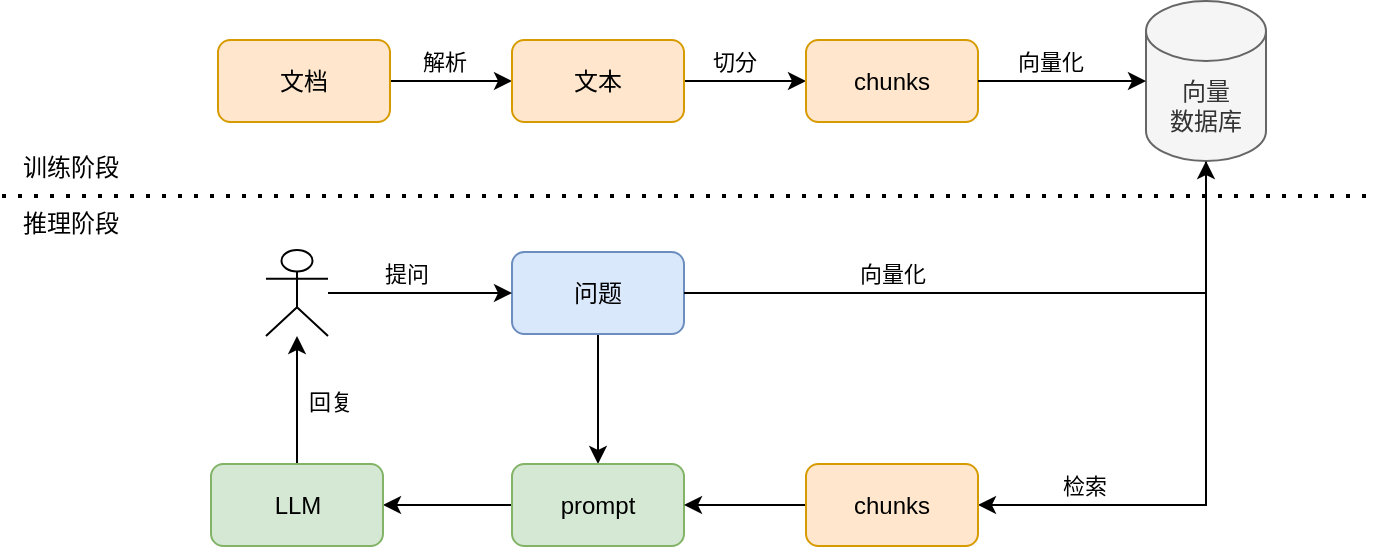 <mxfile version="24.6.4" type="github" pages="2">
  <diagram name="基础RAG方案" id="oLb7fWgWq3iVa96zjCT5">
    <mxGraphModel dx="1834" dy="676" grid="0" gridSize="10" guides="1" tooltips="1" connect="1" arrows="1" fold="1" page="0" pageScale="1" pageWidth="827" pageHeight="1169" math="0" shadow="0">
      <root>
        <mxCell id="0" />
        <mxCell id="1" parent="0" />
        <mxCell id="9xEkt8Czb-LR7FJkZuXn-3" style="edgeStyle=orthogonalEdgeStyle;rounded=0;orthogonalLoop=1;jettySize=auto;html=1;entryX=0;entryY=0.5;entryDx=0;entryDy=0;" edge="1" parent="1" source="9xEkt8Czb-LR7FJkZuXn-1" target="9xEkt8Czb-LR7FJkZuXn-2">
          <mxGeometry relative="1" as="geometry" />
        </mxCell>
        <mxCell id="9xEkt8Czb-LR7FJkZuXn-28" value="解析" style="edgeLabel;html=1;align=center;verticalAlign=middle;resizable=0;points=[];" vertex="1" connectable="0" parent="9xEkt8Czb-LR7FJkZuXn-3">
          <mxGeometry x="0.016" relative="1" as="geometry">
            <mxPoint x="-4" y="-10" as="offset" />
          </mxGeometry>
        </mxCell>
        <mxCell id="9xEkt8Czb-LR7FJkZuXn-1" value="文档" style="rounded=1;whiteSpace=wrap;html=1;fillColor=#ffe6cc;strokeColor=#d79b00;" vertex="1" parent="1">
          <mxGeometry x="-96" y="164" width="86" height="41" as="geometry" />
        </mxCell>
        <mxCell id="9xEkt8Czb-LR7FJkZuXn-5" style="edgeStyle=orthogonalEdgeStyle;rounded=0;orthogonalLoop=1;jettySize=auto;html=1;entryX=0;entryY=0.5;entryDx=0;entryDy=0;" edge="1" parent="1" source="9xEkt8Czb-LR7FJkZuXn-2" target="9xEkt8Czb-LR7FJkZuXn-4">
          <mxGeometry relative="1" as="geometry" />
        </mxCell>
        <mxCell id="9xEkt8Czb-LR7FJkZuXn-29" value="切分" style="edgeLabel;html=1;align=center;verticalAlign=middle;resizable=0;points=[];" vertex="1" connectable="0" parent="9xEkt8Czb-LR7FJkZuXn-5">
          <mxGeometry x="-0.147" relative="1" as="geometry">
            <mxPoint x="-1" y="-10" as="offset" />
          </mxGeometry>
        </mxCell>
        <mxCell id="9xEkt8Czb-LR7FJkZuXn-2" value="文本" style="rounded=1;whiteSpace=wrap;html=1;fillColor=#ffe6cc;strokeColor=#d79b00;" vertex="1" parent="1">
          <mxGeometry x="51" y="164" width="86" height="41" as="geometry" />
        </mxCell>
        <mxCell id="9xEkt8Czb-LR7FJkZuXn-4" value="chunks" style="rounded=1;whiteSpace=wrap;html=1;fillColor=#ffe6cc;strokeColor=#d79b00;" vertex="1" parent="1">
          <mxGeometry x="198" y="164" width="86" height="41" as="geometry" />
        </mxCell>
        <mxCell id="9xEkt8Czb-LR7FJkZuXn-17" style="edgeStyle=orthogonalEdgeStyle;rounded=0;orthogonalLoop=1;jettySize=auto;html=1;entryX=1;entryY=0.5;entryDx=0;entryDy=0;exitX=0.5;exitY=1;exitDx=0;exitDy=0;exitPerimeter=0;" edge="1" parent="1" source="9xEkt8Czb-LR7FJkZuXn-6" target="9xEkt8Czb-LR7FJkZuXn-12">
          <mxGeometry relative="1" as="geometry" />
        </mxCell>
        <mxCell id="9xEkt8Czb-LR7FJkZuXn-33" value="检索" style="edgeLabel;html=1;align=center;verticalAlign=middle;resizable=0;points=[];" vertex="1" connectable="0" parent="9xEkt8Czb-LR7FJkZuXn-17">
          <mxGeometry x="-0.147" y="1" relative="1" as="geometry">
            <mxPoint x="-62" y="40" as="offset" />
          </mxGeometry>
        </mxCell>
        <mxCell id="9xEkt8Czb-LR7FJkZuXn-6" value="向量&lt;div&gt;数据库&lt;/div&gt;" style="shape=cylinder3;whiteSpace=wrap;html=1;boundedLbl=1;backgroundOutline=1;size=15;fillColor=#f5f5f5;fontColor=#333333;strokeColor=#666666;" vertex="1" parent="1">
          <mxGeometry x="368" y="144.5" width="60" height="80" as="geometry" />
        </mxCell>
        <mxCell id="9xEkt8Czb-LR7FJkZuXn-7" style="edgeStyle=orthogonalEdgeStyle;rounded=0;orthogonalLoop=1;jettySize=auto;html=1;entryX=0;entryY=0.5;entryDx=0;entryDy=0;entryPerimeter=0;" edge="1" parent="1" source="9xEkt8Czb-LR7FJkZuXn-4" target="9xEkt8Czb-LR7FJkZuXn-6">
          <mxGeometry relative="1" as="geometry" />
        </mxCell>
        <mxCell id="9xEkt8Czb-LR7FJkZuXn-30" value="向量化" style="edgeLabel;html=1;align=center;verticalAlign=middle;resizable=0;points=[];" vertex="1" connectable="0" parent="9xEkt8Czb-LR7FJkZuXn-7">
          <mxGeometry x="-0.119" y="1" relative="1" as="geometry">
            <mxPoint x="-1" y="-9" as="offset" />
          </mxGeometry>
        </mxCell>
        <mxCell id="9xEkt8Czb-LR7FJkZuXn-20" style="edgeStyle=orthogonalEdgeStyle;rounded=0;orthogonalLoop=1;jettySize=auto;html=1;entryX=0.5;entryY=0;entryDx=0;entryDy=0;" edge="1" parent="1" source="9xEkt8Czb-LR7FJkZuXn-8" target="9xEkt8Czb-LR7FJkZuXn-11">
          <mxGeometry relative="1" as="geometry" />
        </mxCell>
        <mxCell id="9xEkt8Czb-LR7FJkZuXn-8" value="问题" style="rounded=1;whiteSpace=wrap;html=1;fillColor=#dae8fc;strokeColor=#6c8ebf;" vertex="1" parent="1">
          <mxGeometry x="51" y="270" width="86" height="41" as="geometry" />
        </mxCell>
        <mxCell id="9xEkt8Czb-LR7FJkZuXn-10" style="edgeStyle=orthogonalEdgeStyle;rounded=0;orthogonalLoop=1;jettySize=auto;html=1;entryX=0.5;entryY=1;entryDx=0;entryDy=0;entryPerimeter=0;" edge="1" parent="1" source="9xEkt8Czb-LR7FJkZuXn-8" target="9xEkt8Czb-LR7FJkZuXn-6">
          <mxGeometry relative="1" as="geometry" />
        </mxCell>
        <mxCell id="9xEkt8Czb-LR7FJkZuXn-32" value="向量化" style="edgeLabel;html=1;align=center;verticalAlign=middle;resizable=0;points=[];" vertex="1" connectable="0" parent="9xEkt8Czb-LR7FJkZuXn-10">
          <mxGeometry x="-0.327" y="1" relative="1" as="geometry">
            <mxPoint x="-6" y="-9" as="offset" />
          </mxGeometry>
        </mxCell>
        <mxCell id="9xEkt8Czb-LR7FJkZuXn-19" style="edgeStyle=orthogonalEdgeStyle;rounded=0;orthogonalLoop=1;jettySize=auto;html=1;entryX=1;entryY=0.5;entryDx=0;entryDy=0;" edge="1" parent="1" source="9xEkt8Czb-LR7FJkZuXn-11" target="9xEkt8Czb-LR7FJkZuXn-15">
          <mxGeometry relative="1" as="geometry" />
        </mxCell>
        <mxCell id="9xEkt8Czb-LR7FJkZuXn-11" value="prompt" style="rounded=1;whiteSpace=wrap;html=1;fillColor=#d5e8d4;strokeColor=#82b366;" vertex="1" parent="1">
          <mxGeometry x="51" y="376" width="86" height="41" as="geometry" />
        </mxCell>
        <mxCell id="9xEkt8Czb-LR7FJkZuXn-18" style="edgeStyle=orthogonalEdgeStyle;rounded=0;orthogonalLoop=1;jettySize=auto;html=1;entryX=1;entryY=0.5;entryDx=0;entryDy=0;" edge="1" parent="1" source="9xEkt8Czb-LR7FJkZuXn-12" target="9xEkt8Czb-LR7FJkZuXn-11">
          <mxGeometry relative="1" as="geometry" />
        </mxCell>
        <mxCell id="9xEkt8Czb-LR7FJkZuXn-12" value="chunks" style="rounded=1;whiteSpace=wrap;html=1;fillColor=#ffe6cc;strokeColor=#d79b00;" vertex="1" parent="1">
          <mxGeometry x="198" y="376" width="86" height="41" as="geometry" />
        </mxCell>
        <mxCell id="9xEkt8Czb-LR7FJkZuXn-22" style="edgeStyle=orthogonalEdgeStyle;rounded=0;orthogonalLoop=1;jettySize=auto;html=1;" edge="1" parent="1" source="9xEkt8Czb-LR7FJkZuXn-15" target="9xEkt8Czb-LR7FJkZuXn-21">
          <mxGeometry relative="1" as="geometry" />
        </mxCell>
        <mxCell id="9xEkt8Czb-LR7FJkZuXn-34" value="回复" style="edgeLabel;html=1;align=center;verticalAlign=middle;resizable=0;points=[];" vertex="1" connectable="0" parent="9xEkt8Czb-LR7FJkZuXn-22">
          <mxGeometry x="0.047" relative="1" as="geometry">
            <mxPoint x="16" y="2" as="offset" />
          </mxGeometry>
        </mxCell>
        <mxCell id="9xEkt8Czb-LR7FJkZuXn-15" value="LLM" style="rounded=1;whiteSpace=wrap;html=1;fillColor=#d5e8d4;strokeColor=#82b366;" vertex="1" parent="1">
          <mxGeometry x="-99.5" y="376" width="86" height="41" as="geometry" />
        </mxCell>
        <mxCell id="9xEkt8Czb-LR7FJkZuXn-24" style="edgeStyle=orthogonalEdgeStyle;rounded=0;orthogonalLoop=1;jettySize=auto;html=1;entryX=0;entryY=0.5;entryDx=0;entryDy=0;" edge="1" parent="1" source="9xEkt8Czb-LR7FJkZuXn-21" target="9xEkt8Czb-LR7FJkZuXn-8">
          <mxGeometry relative="1" as="geometry" />
        </mxCell>
        <mxCell id="9xEkt8Czb-LR7FJkZuXn-31" value="提问" style="edgeLabel;html=1;align=center;verticalAlign=middle;resizable=0;points=[];" vertex="1" connectable="0" parent="9xEkt8Czb-LR7FJkZuXn-24">
          <mxGeometry x="-0.087" relative="1" as="geometry">
            <mxPoint x="-3" y="-10" as="offset" />
          </mxGeometry>
        </mxCell>
        <mxCell id="9xEkt8Czb-LR7FJkZuXn-21" value="" style="shape=umlActor;verticalLabelPosition=bottom;verticalAlign=top;html=1;outlineConnect=0;" vertex="1" parent="1">
          <mxGeometry x="-72" y="269" width="31" height="43" as="geometry" />
        </mxCell>
        <mxCell id="9xEkt8Czb-LR7FJkZuXn-25" value="" style="endArrow=none;dashed=1;html=1;dashPattern=1 3;strokeWidth=2;rounded=0;" edge="1" parent="1">
          <mxGeometry width="50" height="50" relative="1" as="geometry">
            <mxPoint x="-204" y="242" as="sourcePoint" />
            <mxPoint x="481" y="242" as="targetPoint" />
          </mxGeometry>
        </mxCell>
        <mxCell id="9xEkt8Czb-LR7FJkZuXn-26" value="训练阶段" style="text;html=1;align=center;verticalAlign=middle;resizable=0;points=[];autosize=1;strokeColor=none;fillColor=none;" vertex="1" parent="1">
          <mxGeometry x="-203" y="215" width="66" height="26" as="geometry" />
        </mxCell>
        <mxCell id="9xEkt8Czb-LR7FJkZuXn-27" value="推理阶段" style="text;html=1;align=center;verticalAlign=middle;resizable=0;points=[];autosize=1;strokeColor=none;fillColor=none;" vertex="1" parent="1">
          <mxGeometry x="-203" y="243" width="66" height="26" as="geometry" />
        </mxCell>
      </root>
    </mxGraphModel>
  </diagram>
  <diagram id="lop9ySiqXiCNLZSot4r2" name="优化方案1">
    <mxGraphModel dx="1434" dy="676" grid="0" gridSize="10" guides="1" tooltips="1" connect="1" arrows="1" fold="1" page="0" pageScale="1" pageWidth="827" pageHeight="1169" math="0" shadow="0">
      <root>
        <mxCell id="0" />
        <mxCell id="1" parent="0" />
      </root>
    </mxGraphModel>
  </diagram>
</mxfile>
